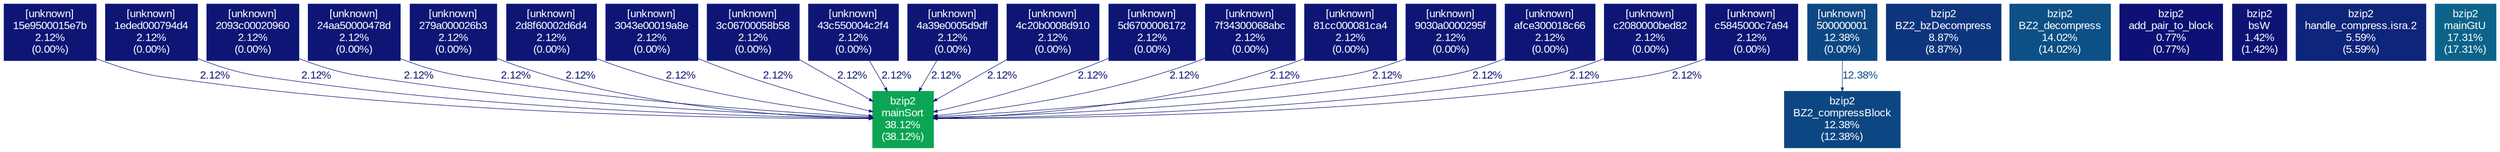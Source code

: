 digraph {
	graph [fontname=Arial, nodesep=0.125, ranksep=0.25];
	node [fontcolor=white, fontname=Arial, height=0, shape=box, style=filled, width=0];
	edge [fontname=Arial];
	"15e9500015e7b:[unknown]" [color="#0d1675", fontcolor="#ffffff", fontsize="10.00", label="[unknown]\n15e9500015e7b\n2.12%\n(0.00%)"];
	"15e9500015e7b:[unknown]" -> "mainSort:/scratch/s1576261/spec-prof/install-spec-prof/CPU2006/401.bzip2/exe/bzip2" [arrowsize="0.35", color="#0d1675", fontcolor="#0d1675", fontsize="10.00", label="2.12%", labeldistance="0.50", penwidth="0.50"];
	"1eded000794d4:[unknown]" [color="#0d1675", fontcolor="#ffffff", fontsize="10.00", label="[unknown]\n1eded000794d4\n2.12%\n(0.00%)"];
	"1eded000794d4:[unknown]" -> "mainSort:/scratch/s1576261/spec-prof/install-spec-prof/CPU2006/401.bzip2/exe/bzip2" [arrowsize="0.35", color="#0d1675", fontcolor="#0d1675", fontsize="10.00", label="2.12%", labeldistance="0.50", penwidth="0.50"];
	"2093c00020960:[unknown]" [color="#0d1675", fontcolor="#ffffff", fontsize="10.00", label="[unknown]\n2093c00020960\n2.12%\n(0.00%)"];
	"2093c00020960:[unknown]" -> "mainSort:/scratch/s1576261/spec-prof/install-spec-prof/CPU2006/401.bzip2/exe/bzip2" [arrowsize="0.35", color="#0d1675", fontcolor="#0d1675", fontsize="10.00", label="2.12%", labeldistance="0.50", penwidth="0.50"];
	"24aa50000478d:[unknown]" [color="#0d1675", fontcolor="#ffffff", fontsize="10.00", label="[unknown]\n24aa50000478d\n2.12%\n(0.00%)"];
	"24aa50000478d:[unknown]" -> "mainSort:/scratch/s1576261/spec-prof/install-spec-prof/CPU2006/401.bzip2/exe/bzip2" [arrowsize="0.35", color="#0d1675", fontcolor="#0d1675", fontsize="10.00", label="2.12%", labeldistance="0.50", penwidth="0.50"];
	"279a000026b3:[unknown]" [color="#0d1675", fontcolor="#ffffff", fontsize="10.00", label="[unknown]\n279a000026b3\n2.12%\n(0.00%)"];
	"279a000026b3:[unknown]" -> "mainSort:/scratch/s1576261/spec-prof/install-spec-prof/CPU2006/401.bzip2/exe/bzip2" [arrowsize="0.35", color="#0d1675", fontcolor="#0d1675", fontsize="10.00", label="2.12%", labeldistance="0.50", penwidth="0.50"];
	"2d8f60002d6d4:[unknown]" [color="#0d1675", fontcolor="#ffffff", fontsize="10.00", label="[unknown]\n2d8f60002d6d4\n2.12%\n(0.00%)"];
	"2d8f60002d6d4:[unknown]" -> "mainSort:/scratch/s1576261/spec-prof/install-spec-prof/CPU2006/401.bzip2/exe/bzip2" [arrowsize="0.35", color="#0d1675", fontcolor="#0d1675", fontsize="10.00", label="2.12%", labeldistance="0.50", penwidth="0.50"];
	"3043e00019a8e:[unknown]" [color="#0d1675", fontcolor="#ffffff", fontsize="10.00", label="[unknown]\n3043e00019a8e\n2.12%\n(0.00%)"];
	"3043e00019a8e:[unknown]" -> "mainSort:/scratch/s1576261/spec-prof/install-spec-prof/CPU2006/401.bzip2/exe/bzip2" [arrowsize="0.35", color="#0d1675", fontcolor="#0d1675", fontsize="10.00", label="2.12%", labeldistance="0.50", penwidth="0.50"];
	"3c06700058b58:[unknown]" [color="#0d1675", fontcolor="#ffffff", fontsize="10.00", label="[unknown]\n3c06700058b58\n2.12%\n(0.00%)"];
	"3c06700058b58:[unknown]" -> "mainSort:/scratch/s1576261/spec-prof/install-spec-prof/CPU2006/401.bzip2/exe/bzip2" [arrowsize="0.35", color="#0d1675", fontcolor="#0d1675", fontsize="10.00", label="2.12%", labeldistance="0.50", penwidth="0.50"];
	"43c550004c2f4:[unknown]" [color="#0d1675", fontcolor="#ffffff", fontsize="10.00", label="[unknown]\n43c550004c2f4\n2.12%\n(0.00%)"];
	"43c550004c2f4:[unknown]" -> "mainSort:/scratch/s1576261/spec-prof/install-spec-prof/CPU2006/401.bzip2/exe/bzip2" [arrowsize="0.35", color="#0d1675", fontcolor="#0d1675", fontsize="10.00", label="2.12%", labeldistance="0.50", penwidth="0.50"];
	"4a39e0005d9df:[unknown]" [color="#0d1675", fontcolor="#ffffff", fontsize="10.00", label="[unknown]\n4a39e0005d9df\n2.12%\n(0.00%)"];
	"4a39e0005d9df:[unknown]" -> "mainSort:/scratch/s1576261/spec-prof/install-spec-prof/CPU2006/401.bzip2/exe/bzip2" [arrowsize="0.35", color="#0d1675", fontcolor="#0d1675", fontsize="10.00", label="2.12%", labeldistance="0.50", penwidth="0.50"];
	"4c20b0008d910:[unknown]" [color="#0d1675", fontcolor="#ffffff", fontsize="10.00", label="[unknown]\n4c20b0008d910\n2.12%\n(0.00%)"];
	"4c20b0008d910:[unknown]" -> "mainSort:/scratch/s1576261/spec-prof/install-spec-prof/CPU2006/401.bzip2/exe/bzip2" [arrowsize="0.35", color="#0d1675", fontcolor="#0d1675", fontsize="10.00", label="2.12%", labeldistance="0.50", penwidth="0.50"];
	"500000001:[unknown]" [color="#0d4783", fontcolor="#ffffff", fontsize="10.00", label="[unknown]\n500000001\n12.38%\n(0.00%)"];
	"500000001:[unknown]" -> "BZ2_compressBlock:/scratch/s1576261/spec-prof/install-spec-prof/CPU2006/401.bzip2/exe/bzip2" [arrowsize="0.35", color="#0d4783", fontcolor="#0d4783", fontsize="10.00", label="12.38%", labeldistance="0.50", penwidth="0.50"];
	"5d6700006172:[unknown]" [color="#0d1675", fontcolor="#ffffff", fontsize="10.00", label="[unknown]\n5d6700006172\n2.12%\n(0.00%)"];
	"5d6700006172:[unknown]" -> "mainSort:/scratch/s1576261/spec-prof/install-spec-prof/CPU2006/401.bzip2/exe/bzip2" [arrowsize="0.35", color="#0d1675", fontcolor="#0d1675", fontsize="10.00", label="2.12%", labeldistance="0.50", penwidth="0.50"];
	"7f34300068abc:[unknown]" [color="#0d1675", fontcolor="#ffffff", fontsize="10.00", label="[unknown]\n7f34300068abc\n2.12%\n(0.00%)"];
	"7f34300068abc:[unknown]" -> "mainSort:/scratch/s1576261/spec-prof/install-spec-prof/CPU2006/401.bzip2/exe/bzip2" [arrowsize="0.35", color="#0d1675", fontcolor="#0d1675", fontsize="10.00", label="2.12%", labeldistance="0.50", penwidth="0.50"];
	"81cc000081ca4:[unknown]" [color="#0d1675", fontcolor="#ffffff", fontsize="10.00", label="[unknown]\n81cc000081ca4\n2.12%\n(0.00%)"];
	"81cc000081ca4:[unknown]" -> "mainSort:/scratch/s1576261/spec-prof/install-spec-prof/CPU2006/401.bzip2/exe/bzip2" [arrowsize="0.35", color="#0d1675", fontcolor="#0d1675", fontsize="10.00", label="2.12%", labeldistance="0.50", penwidth="0.50"];
	"9030a0000295f:[unknown]" [color="#0d1675", fontcolor="#ffffff", fontsize="10.00", label="[unknown]\n9030a0000295f\n2.12%\n(0.00%)"];
	"9030a0000295f:[unknown]" -> "mainSort:/scratch/s1576261/spec-prof/install-spec-prof/CPU2006/401.bzip2/exe/bzip2" [arrowsize="0.35", color="#0d1675", fontcolor="#0d1675", fontsize="10.00", label="2.12%", labeldistance="0.50", penwidth="0.50"];
	"BZ2_bzDecompress:/scratch/s1576261/spec-prof/install-spec-prof/CPU2006/401.bzip2/exe/bzip2" [color="#0d357e", fontcolor="#ffffff", fontsize="10.00", label="bzip2\nBZ2_bzDecompress\n8.87%\n(8.87%)"];
	"BZ2_compressBlock:/scratch/s1576261/spec-prof/install-spec-prof/CPU2006/401.bzip2/exe/bzip2" [color="#0d4783", fontcolor="#ffffff", fontsize="10.00", label="bzip2\nBZ2_compressBlock\n12.38%\n(12.38%)"];
	"BZ2_decompress:/scratch/s1576261/spec-prof/install-spec-prof/CPU2006/401.bzip2/exe/bzip2" [color="#0c5085", fontcolor="#ffffff", fontsize="10.00", label="bzip2\nBZ2_decompress\n14.02%\n(14.02%)"];
	"add_pair_to_block:/scratch/s1576261/spec-prof/install-spec-prof/CPU2006/401.bzip2/exe/bzip2" [color="#0d1074", fontcolor="#ffffff", fontsize="10.00", label="bzip2\nadd_pair_to_block\n0.77%\n(0.77%)"];
	"afce300018c66:[unknown]" [color="#0d1675", fontcolor="#ffffff", fontsize="10.00", label="[unknown]\nafce300018c66\n2.12%\n(0.00%)"];
	"afce300018c66:[unknown]" -> "mainSort:/scratch/s1576261/spec-prof/install-spec-prof/CPU2006/401.bzip2/exe/bzip2" [arrowsize="0.35", color="#0d1675", fontcolor="#0d1675", fontsize="10.00", label="2.12%", labeldistance="0.50", penwidth="0.50"];
	"bsW:/scratch/s1576261/spec-prof/install-spec-prof/CPU2006/401.bzip2/exe/bzip2" [color="#0d1375", fontcolor="#ffffff", fontsize="10.00", label="bzip2\nbsW\n1.42%\n(1.42%)"];
	"c2080000bed82:[unknown]" [color="#0d1675", fontcolor="#ffffff", fontsize="10.00", label="[unknown]\nc2080000bed82\n2.12%\n(0.00%)"];
	"c2080000bed82:[unknown]" -> "mainSort:/scratch/s1576261/spec-prof/install-spec-prof/CPU2006/401.bzip2/exe/bzip2" [arrowsize="0.35", color="#0d1675", fontcolor="#0d1675", fontsize="10.00", label="2.12%", labeldistance="0.50", penwidth="0.50"];
	"c5845000c7a94:[unknown]" [color="#0d1675", fontcolor="#ffffff", fontsize="10.00", label="[unknown]\nc5845000c7a94\n2.12%\n(0.00%)"];
	"c5845000c7a94:[unknown]" -> "mainSort:/scratch/s1576261/spec-prof/install-spec-prof/CPU2006/401.bzip2/exe/bzip2" [arrowsize="0.35", color="#0d1675", fontcolor="#0d1675", fontsize="10.00", label="2.12%", labeldistance="0.50", penwidth="0.50"];
	"handle_compress.isra.2:/scratch/s1576261/spec-prof/install-spec-prof/CPU2006/401.bzip2/exe/bzip2" [color="#0d257a", fontcolor="#ffffff", fontsize="10.00", label="bzip2\nhandle_compress.isra.2\n5.59%\n(5.59%)"];
	"mainGtU:/scratch/s1576261/spec-prof/install-spec-prof/CPU2006/401.bzip2/exe/bzip2" [color="#0c6389", fontcolor="#ffffff", fontsize="10.00", label="bzip2\nmainGtU\n17.31%\n(17.31%)"];
	"mainSort:/scratch/s1576261/spec-prof/install-spec-prof/CPU2006/401.bzip2/exe/bzip2" [color="#0ba554", fontcolor="#ffffff", fontsize="10.00", label="bzip2\nmainSort\n38.12%\n(38.12%)"];
}
